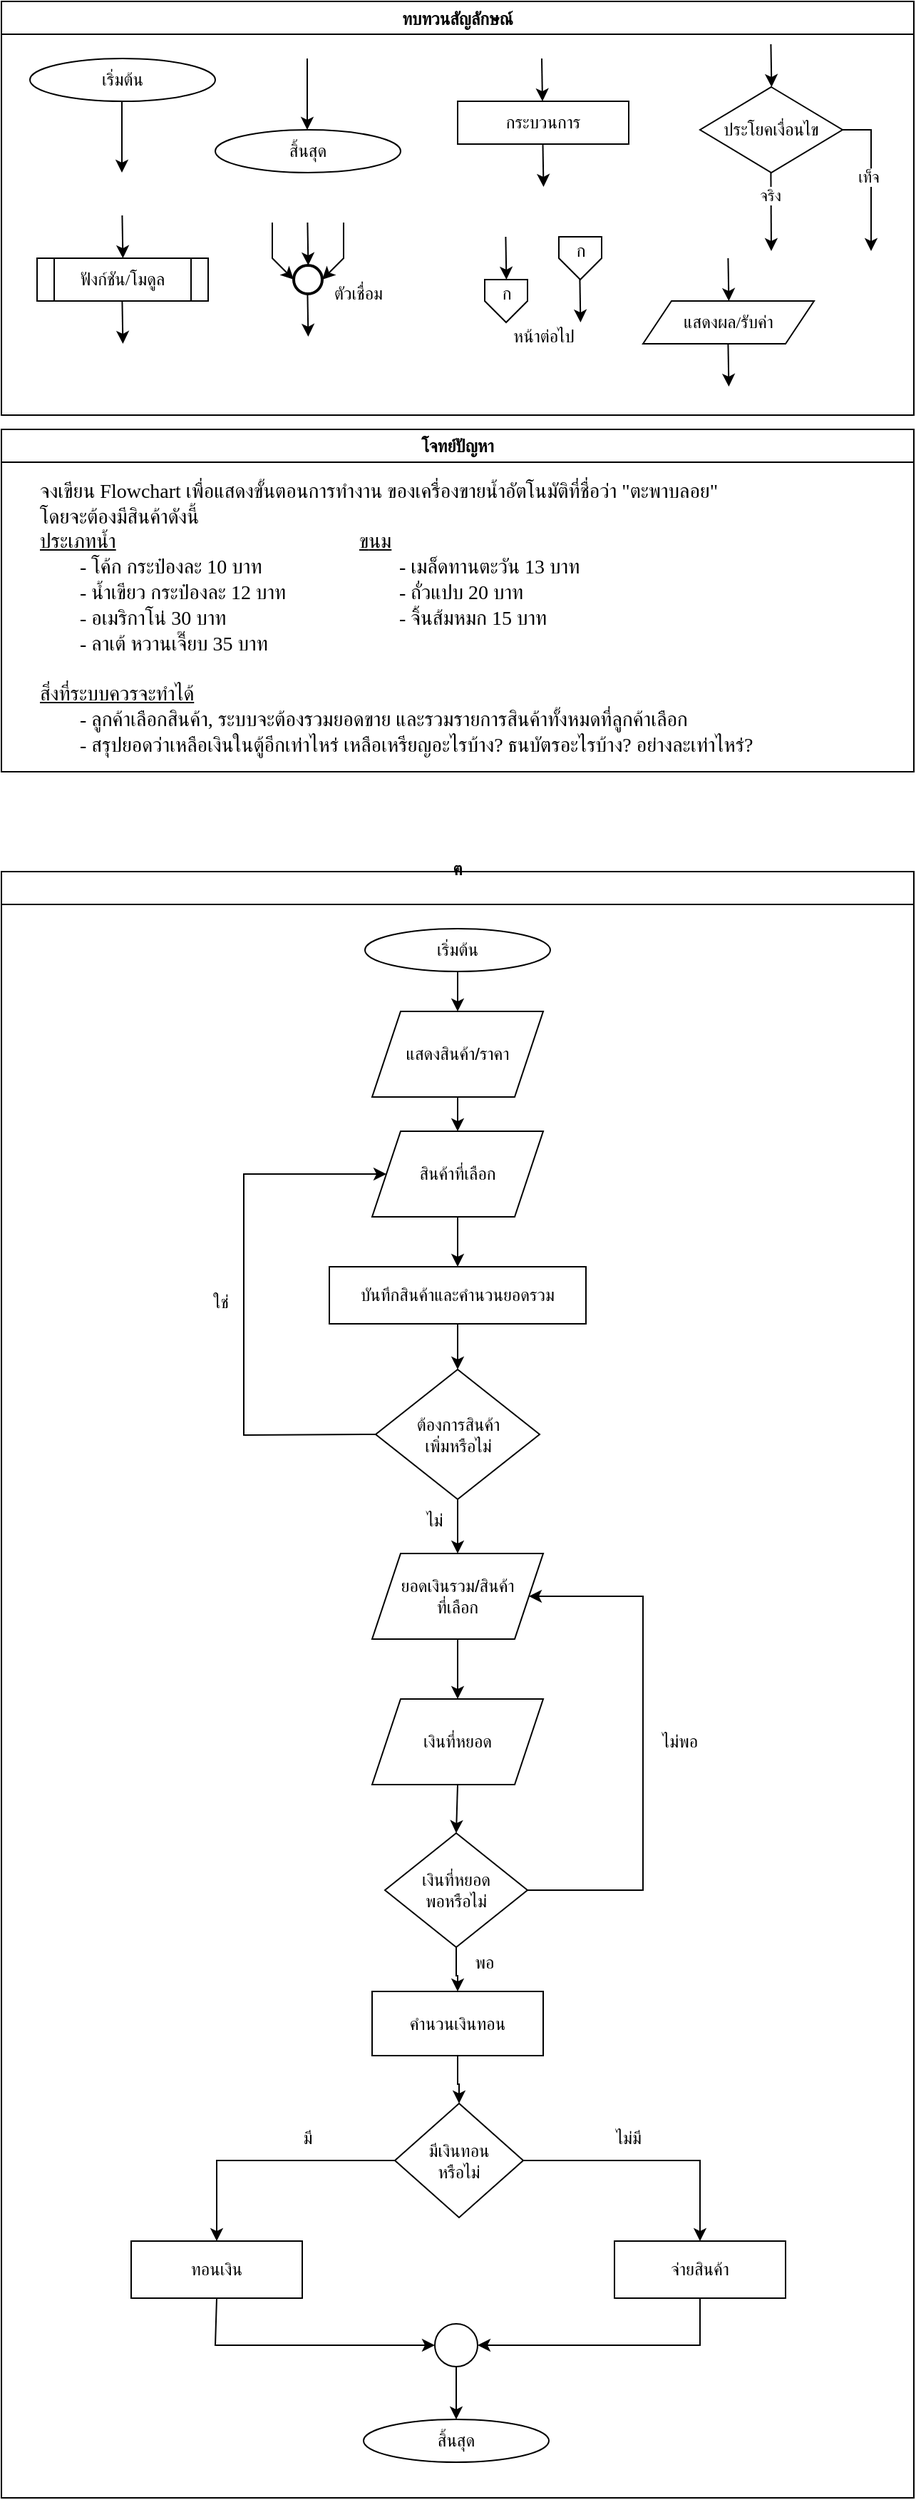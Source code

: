 <mxfile version="28.0.3">
  <diagram name="Page-1" id="lCVb-Hf2BrRugDM-XQiH">
    <mxGraphModel dx="1891" dy="622" grid="1" gridSize="10" guides="1" tooltips="1" connect="1" arrows="1" fold="1" page="1" pageScale="1" pageWidth="850" pageHeight="1100" math="0" shadow="0">
      <root>
        <mxCell id="0" />
        <mxCell id="1" parent="0" />
        <mxCell id="Lmfxl-HpZoTMKIEGASB5-1" value="ทบทวนสัญลักษณ์" style="swimlane;fontFamily=Sarabun;fontSource=https%3A%2F%2Ffonts.googleapis.com%2Fcss%3Ffamily%3DSarabun;" vertex="1" parent="1">
          <mxGeometry x="-720" y="20" width="640" height="290" as="geometry" />
        </mxCell>
        <mxCell id="Lmfxl-HpZoTMKIEGASB5-2" value="&lt;font data-font-src=&quot;https://fonts.googleapis.com/css?family=Sarabun&quot; face=&quot;Sarabun&quot;&gt;เริ่มต้น&lt;/font&gt;" style="ellipse;whiteSpace=wrap;html=1;" vertex="1" parent="Lmfxl-HpZoTMKIEGASB5-1">
          <mxGeometry x="20" y="40" width="130" height="30" as="geometry" />
        </mxCell>
        <mxCell id="Lmfxl-HpZoTMKIEGASB5-3" value="" style="endArrow=classic;html=1;rounded=0;" edge="1" parent="Lmfxl-HpZoTMKIEGASB5-1">
          <mxGeometry width="50" height="50" relative="1" as="geometry">
            <mxPoint x="84.5" y="70" as="sourcePoint" />
            <mxPoint x="84.5" y="120" as="targetPoint" />
          </mxGeometry>
        </mxCell>
        <mxCell id="Lmfxl-HpZoTMKIEGASB5-4" value="&lt;font face=&quot;Sarabun&quot;&gt;สิ้นสุด&lt;/font&gt;" style="ellipse;whiteSpace=wrap;html=1;" vertex="1" parent="Lmfxl-HpZoTMKIEGASB5-1">
          <mxGeometry x="150" y="90" width="130" height="30" as="geometry" />
        </mxCell>
        <mxCell id="Lmfxl-HpZoTMKIEGASB5-5" value="" style="endArrow=classic;html=1;rounded=0;" edge="1" parent="Lmfxl-HpZoTMKIEGASB5-1">
          <mxGeometry width="50" height="50" relative="1" as="geometry">
            <mxPoint x="214.5" y="40" as="sourcePoint" />
            <mxPoint x="214.5" y="90" as="targetPoint" />
          </mxGeometry>
        </mxCell>
        <mxCell id="Lmfxl-HpZoTMKIEGASB5-6" value="กระบวนการ" style="rounded=0;whiteSpace=wrap;html=1;fontFamily=Sarabun;fontSource=https%3A%2F%2Ffonts.googleapis.com%2Fcss%3Ffamily%3DSarabun;" vertex="1" parent="Lmfxl-HpZoTMKIEGASB5-1">
          <mxGeometry x="320" y="70" width="120" height="30" as="geometry" />
        </mxCell>
        <mxCell id="Lmfxl-HpZoTMKIEGASB5-7" value="" style="endArrow=classic;html=1;rounded=0;" edge="1" parent="Lmfxl-HpZoTMKIEGASB5-1">
          <mxGeometry width="50" height="50" relative="1" as="geometry">
            <mxPoint x="379" y="40" as="sourcePoint" />
            <mxPoint x="379.5" y="70" as="targetPoint" />
          </mxGeometry>
        </mxCell>
        <mxCell id="Lmfxl-HpZoTMKIEGASB5-8" value="" style="endArrow=classic;html=1;rounded=0;" edge="1" parent="Lmfxl-HpZoTMKIEGASB5-1">
          <mxGeometry width="50" height="50" relative="1" as="geometry">
            <mxPoint x="379.75" y="100" as="sourcePoint" />
            <mxPoint x="380.25" y="130" as="targetPoint" />
          </mxGeometry>
        </mxCell>
        <mxCell id="Lmfxl-HpZoTMKIEGASB5-9" value="ประโยคเงื่อนไข" style="rhombus;whiteSpace=wrap;html=1;fontFamily=Sarabun;fontSource=https%3A%2F%2Ffonts.googleapis.com%2Fcss%3Ffamily%3DSarabun;" vertex="1" parent="Lmfxl-HpZoTMKIEGASB5-1">
          <mxGeometry x="490" y="60" width="100" height="60" as="geometry" />
        </mxCell>
        <mxCell id="Lmfxl-HpZoTMKIEGASB5-10" value="" style="endArrow=classic;html=1;rounded=0;" edge="1" parent="Lmfxl-HpZoTMKIEGASB5-1">
          <mxGeometry width="50" height="50" relative="1" as="geometry">
            <mxPoint x="539.71" y="30" as="sourcePoint" />
            <mxPoint x="540.21" y="60" as="targetPoint" />
          </mxGeometry>
        </mxCell>
        <mxCell id="Lmfxl-HpZoTMKIEGASB5-11" value="" style="endArrow=classic;html=1;rounded=0;" edge="1" parent="Lmfxl-HpZoTMKIEGASB5-1">
          <mxGeometry width="50" height="50" relative="1" as="geometry">
            <mxPoint x="539.71" y="120" as="sourcePoint" />
            <mxPoint x="540" y="175" as="targetPoint" />
          </mxGeometry>
        </mxCell>
        <mxCell id="Lmfxl-HpZoTMKIEGASB5-12" value="จริง" style="edgeLabel;html=1;align=center;verticalAlign=middle;resizable=0;points=[];fontFamily=Sarabun;fontSource=https%3A%2F%2Ffonts.googleapis.com%2Fcss%3Ffamily%3DSarabun;" vertex="1" connectable="0" parent="Lmfxl-HpZoTMKIEGASB5-11">
          <mxGeometry x="-0.414" y="-1" relative="1" as="geometry">
            <mxPoint as="offset" />
          </mxGeometry>
        </mxCell>
        <mxCell id="Lmfxl-HpZoTMKIEGASB5-13" value="" style="endArrow=classic;html=1;rounded=0;exitX=1;exitY=0.5;exitDx=0;exitDy=0;" edge="1" parent="Lmfxl-HpZoTMKIEGASB5-1" source="Lmfxl-HpZoTMKIEGASB5-9">
          <mxGeometry width="50" height="50" relative="1" as="geometry">
            <mxPoint x="620" y="95" as="sourcePoint" />
            <mxPoint x="610" y="175" as="targetPoint" />
            <Array as="points">
              <mxPoint x="610" y="90" />
            </Array>
          </mxGeometry>
        </mxCell>
        <mxCell id="Lmfxl-HpZoTMKIEGASB5-14" value="&lt;font data-font-src=&quot;https://fonts.googleapis.com/css?family=Sarabun&quot; face=&quot;Sarabun&quot;&gt;เท็จ&lt;/font&gt;" style="edgeLabel;html=1;align=center;verticalAlign=middle;resizable=0;points=[];" vertex="1" connectable="0" parent="Lmfxl-HpZoTMKIEGASB5-13">
          <mxGeometry x="-0.002" y="-2" relative="1" as="geometry">
            <mxPoint as="offset" />
          </mxGeometry>
        </mxCell>
        <mxCell id="Lmfxl-HpZoTMKIEGASB5-15" value="&lt;font data-font-src=&quot;https://fonts.googleapis.com/css?family=Sarabun&quot; face=&quot;Sarabun&quot;&gt;ฟังก์ชัน/โมดูล&lt;/font&gt;" style="shape=process;whiteSpace=wrap;html=1;backgroundOutline=1;" vertex="1" parent="Lmfxl-HpZoTMKIEGASB5-1">
          <mxGeometry x="25" y="180" width="120" height="30" as="geometry" />
        </mxCell>
        <mxCell id="Lmfxl-HpZoTMKIEGASB5-16" value="" style="endArrow=classic;html=1;rounded=0;" edge="1" parent="Lmfxl-HpZoTMKIEGASB5-1">
          <mxGeometry width="50" height="50" relative="1" as="geometry">
            <mxPoint x="84.71" y="150" as="sourcePoint" />
            <mxPoint x="85.21" y="180" as="targetPoint" />
          </mxGeometry>
        </mxCell>
        <mxCell id="Lmfxl-HpZoTMKIEGASB5-17" value="" style="endArrow=classic;html=1;rounded=0;" edge="1" parent="Lmfxl-HpZoTMKIEGASB5-1">
          <mxGeometry width="50" height="50" relative="1" as="geometry">
            <mxPoint x="84.71" y="210" as="sourcePoint" />
            <mxPoint x="85.21" y="240" as="targetPoint" />
          </mxGeometry>
        </mxCell>
        <mxCell id="Lmfxl-HpZoTMKIEGASB5-18" value="" style="strokeWidth=2;html=1;shape=mxgraph.flowchart.start_2;whiteSpace=wrap;" vertex="1" parent="Lmfxl-HpZoTMKIEGASB5-1">
          <mxGeometry x="205" y="185" width="20" height="20" as="geometry" />
        </mxCell>
        <mxCell id="Lmfxl-HpZoTMKIEGASB5-19" value="" style="endArrow=classic;html=1;rounded=0;" edge="1" parent="Lmfxl-HpZoTMKIEGASB5-1">
          <mxGeometry width="50" height="50" relative="1" as="geometry">
            <mxPoint x="214.71" y="155" as="sourcePoint" />
            <mxPoint x="215.21" y="185" as="targetPoint" />
          </mxGeometry>
        </mxCell>
        <mxCell id="Lmfxl-HpZoTMKIEGASB5-20" value="" style="endArrow=classic;html=1;rounded=0;entryX=0;entryY=0.5;entryDx=0;entryDy=0;entryPerimeter=0;" edge="1" parent="Lmfxl-HpZoTMKIEGASB5-1" target="Lmfxl-HpZoTMKIEGASB5-18">
          <mxGeometry width="50" height="50" relative="1" as="geometry">
            <mxPoint x="190.0" y="155" as="sourcePoint" />
            <mxPoint x="190.5" y="185" as="targetPoint" />
            <Array as="points">
              <mxPoint x="190" y="180" />
            </Array>
          </mxGeometry>
        </mxCell>
        <mxCell id="Lmfxl-HpZoTMKIEGASB5-21" value="" style="endArrow=classic;html=1;rounded=0;entryX=1;entryY=0.5;entryDx=0;entryDy=0;entryPerimeter=0;" edge="1" parent="Lmfxl-HpZoTMKIEGASB5-1" target="Lmfxl-HpZoTMKIEGASB5-18">
          <mxGeometry width="50" height="50" relative="1" as="geometry">
            <mxPoint x="240.0" y="155" as="sourcePoint" />
            <mxPoint x="240.5" y="185" as="targetPoint" />
            <Array as="points">
              <mxPoint x="240" y="180" />
            </Array>
          </mxGeometry>
        </mxCell>
        <mxCell id="Lmfxl-HpZoTMKIEGASB5-22" value="" style="endArrow=classic;html=1;rounded=0;" edge="1" parent="Lmfxl-HpZoTMKIEGASB5-1">
          <mxGeometry width="50" height="50" relative="1" as="geometry">
            <mxPoint x="214.71" y="205" as="sourcePoint" />
            <mxPoint x="215.21" y="235" as="targetPoint" />
          </mxGeometry>
        </mxCell>
        <mxCell id="Lmfxl-HpZoTMKIEGASB5-23" value="&lt;font data-font-src=&quot;https://fonts.googleapis.com/css?family=Sarabun&quot; face=&quot;Sarabun&quot;&gt;ตัวเชื่อม&lt;/font&gt;" style="text;html=1;align=center;verticalAlign=middle;resizable=0;points=[];autosize=1;strokeColor=none;fillColor=none;" vertex="1" parent="Lmfxl-HpZoTMKIEGASB5-1">
          <mxGeometry x="220" y="190" width="60" height="30" as="geometry" />
        </mxCell>
        <mxCell id="Lmfxl-HpZoTMKIEGASB5-24" value="" style="endArrow=classic;html=1;rounded=0;" edge="1" parent="Lmfxl-HpZoTMKIEGASB5-1">
          <mxGeometry width="50" height="50" relative="1" as="geometry">
            <mxPoint x="353.71" y="165" as="sourcePoint" />
            <mxPoint x="354.21" y="195" as="targetPoint" />
          </mxGeometry>
        </mxCell>
        <mxCell id="Lmfxl-HpZoTMKIEGASB5-25" value="" style="verticalLabelPosition=bottom;verticalAlign=top;html=1;shape=offPageConnector;rounded=0;size=0.5;" vertex="1" parent="Lmfxl-HpZoTMKIEGASB5-1">
          <mxGeometry x="339" y="195" width="30" height="30" as="geometry" />
        </mxCell>
        <mxCell id="Lmfxl-HpZoTMKIEGASB5-26" value="" style="endArrow=classic;html=1;rounded=0;" edge="1" parent="Lmfxl-HpZoTMKIEGASB5-1">
          <mxGeometry width="50" height="50" relative="1" as="geometry">
            <mxPoint x="405.71" y="195" as="sourcePoint" />
            <mxPoint x="406.21" y="225" as="targetPoint" />
          </mxGeometry>
        </mxCell>
        <mxCell id="Lmfxl-HpZoTMKIEGASB5-27" value="" style="verticalLabelPosition=bottom;verticalAlign=top;html=1;shape=offPageConnector;rounded=0;size=0.5;" vertex="1" parent="Lmfxl-HpZoTMKIEGASB5-1">
          <mxGeometry x="391" y="165" width="30" height="30" as="geometry" />
        </mxCell>
        <mxCell id="Lmfxl-HpZoTMKIEGASB5-28" value="หน้าต่อไป" style="text;html=1;align=center;verticalAlign=middle;resizable=0;points=[];autosize=1;strokeColor=none;fillColor=none;fontFamily=Sarabun;fontSource=https%3A%2F%2Ffonts.googleapis.com%2Fcss%3Ffamily%3DSarabun;" vertex="1" parent="Lmfxl-HpZoTMKIEGASB5-1">
          <mxGeometry x="345" y="220" width="70" height="30" as="geometry" />
        </mxCell>
        <mxCell id="Lmfxl-HpZoTMKIEGASB5-29" value="ก" style="text;html=1;align=center;verticalAlign=middle;resizable=0;points=[];autosize=1;strokeColor=none;fillColor=none;fontFamily=Sarabun;fontSource=https%3A%2F%2Ffonts.googleapis.com%2Fcss%3Ffamily%3DSarabun;" vertex="1" parent="Lmfxl-HpZoTMKIEGASB5-1">
          <mxGeometry x="339" y="190" width="30" height="30" as="geometry" />
        </mxCell>
        <mxCell id="Lmfxl-HpZoTMKIEGASB5-30" value="ก" style="text;html=1;align=center;verticalAlign=middle;resizable=0;points=[];autosize=1;strokeColor=none;fillColor=none;fontFamily=Sarabun;fontSource=https%3A%2F%2Ffonts.googleapis.com%2Fcss%3Ffamily%3DSarabun;" vertex="1" parent="Lmfxl-HpZoTMKIEGASB5-1">
          <mxGeometry x="391" y="160" width="30" height="30" as="geometry" />
        </mxCell>
        <mxCell id="Lmfxl-HpZoTMKIEGASB5-31" value="แสดงผล/รับค่า" style="shape=parallelogram;perimeter=parallelogramPerimeter;whiteSpace=wrap;html=1;fixedSize=1;fontFamily=Sarabun;fontSource=https%3A%2F%2Ffonts.googleapis.com%2Fcss%3Ffamily%3DSarabun;" vertex="1" parent="Lmfxl-HpZoTMKIEGASB5-1">
          <mxGeometry x="450" y="210" width="120" height="30" as="geometry" />
        </mxCell>
        <mxCell id="Lmfxl-HpZoTMKIEGASB5-32" value="" style="endArrow=classic;html=1;rounded=0;" edge="1" parent="Lmfxl-HpZoTMKIEGASB5-1">
          <mxGeometry width="50" height="50" relative="1" as="geometry">
            <mxPoint x="509.71" y="180" as="sourcePoint" />
            <mxPoint x="510.21" y="210" as="targetPoint" />
          </mxGeometry>
        </mxCell>
        <mxCell id="Lmfxl-HpZoTMKIEGASB5-33" value="" style="endArrow=classic;html=1;rounded=0;" edge="1" parent="Lmfxl-HpZoTMKIEGASB5-1">
          <mxGeometry width="50" height="50" relative="1" as="geometry">
            <mxPoint x="509.71" y="240" as="sourcePoint" />
            <mxPoint x="510.21" y="270" as="targetPoint" />
          </mxGeometry>
        </mxCell>
        <mxCell id="Lmfxl-HpZoTMKIEGASB5-34" value="ฅ&#xa;&#xa;" style="swimlane;fontFamily=Sarabun;fontSource=https%3A%2F%2Ffonts.googleapis.com%2Fcss%3Ffamily%3DSarabun;" vertex="1" parent="1">
          <mxGeometry x="-720" y="630" width="640" height="1140" as="geometry" />
        </mxCell>
        <mxCell id="Lmfxl-HpZoTMKIEGASB5-35" value="&lt;font data-font-src=&quot;https://fonts.googleapis.com/css?family=Sarabun&quot; face=&quot;Sarabun&quot;&gt;เริ่มต้น&lt;/font&gt;" style="ellipse;whiteSpace=wrap;html=1;" vertex="1" parent="Lmfxl-HpZoTMKIEGASB5-34">
          <mxGeometry x="255" y="40" width="130" height="30" as="geometry" />
        </mxCell>
        <mxCell id="Lmfxl-HpZoTMKIEGASB5-36" value="&lt;font face=&quot;Sarabun&quot;&gt;สิ้นสุด&lt;/font&gt;" style="ellipse;whiteSpace=wrap;html=1;" vertex="1" parent="Lmfxl-HpZoTMKIEGASB5-34">
          <mxGeometry x="254" y="1085" width="130" height="30" as="geometry" />
        </mxCell>
        <mxCell id="Lmfxl-HpZoTMKIEGASB5-40" value="แสดงสินค้า/ราคา" style="shape=parallelogram;perimeter=parallelogramPerimeter;whiteSpace=wrap;html=1;fixedSize=1;" vertex="1" parent="Lmfxl-HpZoTMKIEGASB5-34">
          <mxGeometry x="260" y="98" width="120" height="60" as="geometry" />
        </mxCell>
        <mxCell id="Lmfxl-HpZoTMKIEGASB5-41" style="edgeStyle=orthogonalEdgeStyle;rounded=0;orthogonalLoop=1;jettySize=auto;html=1;exitX=0.5;exitY=1;exitDx=0;exitDy=0;" edge="1" parent="Lmfxl-HpZoTMKIEGASB5-34" source="Lmfxl-HpZoTMKIEGASB5-40" target="Lmfxl-HpZoTMKIEGASB5-40">
          <mxGeometry relative="1" as="geometry" />
        </mxCell>
        <mxCell id="Lmfxl-HpZoTMKIEGASB5-42" value="สินค้าที่เลือก" style="shape=parallelogram;perimeter=parallelogramPerimeter;whiteSpace=wrap;html=1;fixedSize=1;" vertex="1" parent="Lmfxl-HpZoTMKIEGASB5-34">
          <mxGeometry x="260" y="182" width="120" height="60" as="geometry" />
        </mxCell>
        <mxCell id="Lmfxl-HpZoTMKIEGASB5-43" value="บันทึกสินค้าและคำนวนยอดรวม" style="rounded=0;whiteSpace=wrap;html=1;" vertex="1" parent="Lmfxl-HpZoTMKIEGASB5-34">
          <mxGeometry x="230" y="277" width="180" height="40" as="geometry" />
        </mxCell>
        <mxCell id="Lmfxl-HpZoTMKIEGASB5-44" value="ต้องการสินค้า&lt;div&gt;เพิ่มหรือไม่&lt;/div&gt;" style="rhombus;whiteSpace=wrap;html=1;" vertex="1" parent="Lmfxl-HpZoTMKIEGASB5-34">
          <mxGeometry x="262.5" y="349" width="115" height="91" as="geometry" />
        </mxCell>
        <mxCell id="Lmfxl-HpZoTMKIEGASB5-45" value="" style="endArrow=classic;html=1;rounded=0;exitX=0;exitY=0.5;exitDx=0;exitDy=0;entryX=0;entryY=0.5;entryDx=0;entryDy=0;" edge="1" parent="Lmfxl-HpZoTMKIEGASB5-34" source="Lmfxl-HpZoTMKIEGASB5-44" target="Lmfxl-HpZoTMKIEGASB5-42">
          <mxGeometry width="50" height="50" relative="1" as="geometry">
            <mxPoint x="240" y="400" as="sourcePoint" />
            <mxPoint x="200" y="220" as="targetPoint" />
            <Array as="points">
              <mxPoint x="170" y="395" />
              <mxPoint x="170" y="300" />
              <mxPoint x="170" y="212" />
            </Array>
          </mxGeometry>
        </mxCell>
        <mxCell id="Lmfxl-HpZoTMKIEGASB5-46" value="ยอดเงินรวม/สินค้า&lt;div&gt;ที่เลือก&lt;/div&gt;" style="shape=parallelogram;perimeter=parallelogramPerimeter;whiteSpace=wrap;html=1;fixedSize=1;" vertex="1" parent="Lmfxl-HpZoTMKIEGASB5-34">
          <mxGeometry x="260" y="478" width="120" height="60" as="geometry" />
        </mxCell>
        <mxCell id="Lmfxl-HpZoTMKIEGASB5-47" value="เงินที่หยอด" style="shape=parallelogram;perimeter=parallelogramPerimeter;whiteSpace=wrap;html=1;fixedSize=1;" vertex="1" parent="Lmfxl-HpZoTMKIEGASB5-34">
          <mxGeometry x="260" y="580" width="120" height="60" as="geometry" />
        </mxCell>
        <mxCell id="Lmfxl-HpZoTMKIEGASB5-52" value="" style="edgeStyle=orthogonalEdgeStyle;rounded=0;orthogonalLoop=1;jettySize=auto;html=1;entryX=1;entryY=0.5;entryDx=0;entryDy=0;" edge="1" parent="Lmfxl-HpZoTMKIEGASB5-34" source="Lmfxl-HpZoTMKIEGASB5-48" target="Lmfxl-HpZoTMKIEGASB5-46">
          <mxGeometry relative="1" as="geometry">
            <mxPoint x="200" y="500" as="targetPoint" />
            <Array as="points">
              <mxPoint x="450" y="714" />
              <mxPoint x="450" y="508" />
            </Array>
          </mxGeometry>
        </mxCell>
        <mxCell id="Lmfxl-HpZoTMKIEGASB5-54" value="" style="edgeStyle=orthogonalEdgeStyle;rounded=0;orthogonalLoop=1;jettySize=auto;html=1;" edge="1" parent="Lmfxl-HpZoTMKIEGASB5-34" source="Lmfxl-HpZoTMKIEGASB5-48" target="Lmfxl-HpZoTMKIEGASB5-53">
          <mxGeometry relative="1" as="geometry" />
        </mxCell>
        <mxCell id="Lmfxl-HpZoTMKIEGASB5-48" value="เงินที่หยอด&lt;div&gt;พอหรือไม่&lt;/div&gt;" style="rhombus;whiteSpace=wrap;html=1;" vertex="1" parent="Lmfxl-HpZoTMKIEGASB5-34">
          <mxGeometry x="269" y="674" width="100" height="80" as="geometry" />
        </mxCell>
        <mxCell id="Lmfxl-HpZoTMKIEGASB5-56" value="" style="edgeStyle=orthogonalEdgeStyle;rounded=0;orthogonalLoop=1;jettySize=auto;html=1;" edge="1" parent="Lmfxl-HpZoTMKIEGASB5-34" source="Lmfxl-HpZoTMKIEGASB5-53" target="Lmfxl-HpZoTMKIEGASB5-55">
          <mxGeometry relative="1" as="geometry" />
        </mxCell>
        <mxCell id="Lmfxl-HpZoTMKIEGASB5-53" value="คำนวนเงินทอน" style="whiteSpace=wrap;html=1;" vertex="1" parent="Lmfxl-HpZoTMKIEGASB5-34">
          <mxGeometry x="260" y="785" width="120" height="45" as="geometry" />
        </mxCell>
        <mxCell id="Lmfxl-HpZoTMKIEGASB5-58" value="" style="edgeStyle=orthogonalEdgeStyle;rounded=0;orthogonalLoop=1;jettySize=auto;html=1;" edge="1" parent="Lmfxl-HpZoTMKIEGASB5-34" source="Lmfxl-HpZoTMKIEGASB5-55" target="Lmfxl-HpZoTMKIEGASB5-57">
          <mxGeometry relative="1" as="geometry" />
        </mxCell>
        <mxCell id="Lmfxl-HpZoTMKIEGASB5-60" value="" style="edgeStyle=orthogonalEdgeStyle;rounded=0;orthogonalLoop=1;jettySize=auto;html=1;" edge="1" parent="Lmfxl-HpZoTMKIEGASB5-34" source="Lmfxl-HpZoTMKIEGASB5-55" target="Lmfxl-HpZoTMKIEGASB5-59">
          <mxGeometry relative="1" as="geometry" />
        </mxCell>
        <mxCell id="Lmfxl-HpZoTMKIEGASB5-55" value="มีเงินทอน&lt;div&gt;หรือไม่&lt;/div&gt;" style="rhombus;whiteSpace=wrap;html=1;" vertex="1" parent="Lmfxl-HpZoTMKIEGASB5-34">
          <mxGeometry x="276" y="863.5" width="90" height="80" as="geometry" />
        </mxCell>
        <mxCell id="Lmfxl-HpZoTMKIEGASB5-57" value="ทอนเงิน" style="whiteSpace=wrap;html=1;" vertex="1" parent="Lmfxl-HpZoTMKIEGASB5-34">
          <mxGeometry x="91" y="960" width="120" height="40" as="geometry" />
        </mxCell>
        <mxCell id="Lmfxl-HpZoTMKIEGASB5-59" value="จ่ายสินค้า" style="whiteSpace=wrap;html=1;" vertex="1" parent="Lmfxl-HpZoTMKIEGASB5-34">
          <mxGeometry x="430" y="960" width="120" height="40" as="geometry" />
        </mxCell>
        <mxCell id="Lmfxl-HpZoTMKIEGASB5-61" value="" style="ellipse;whiteSpace=wrap;html=1;aspect=fixed;" vertex="1" parent="Lmfxl-HpZoTMKIEGASB5-34">
          <mxGeometry x="304" y="1018" width="30" height="30" as="geometry" />
        </mxCell>
        <mxCell id="Lmfxl-HpZoTMKIEGASB5-62" value="" style="endArrow=classic;html=1;rounded=0;exitX=0.5;exitY=1;exitDx=0;exitDy=0;entryX=1;entryY=0.5;entryDx=0;entryDy=0;" edge="1" parent="Lmfxl-HpZoTMKIEGASB5-34" source="Lmfxl-HpZoTMKIEGASB5-59" target="Lmfxl-HpZoTMKIEGASB5-61">
          <mxGeometry width="50" height="50" relative="1" as="geometry">
            <mxPoint x="440" y="940" as="sourcePoint" />
            <mxPoint x="490" y="890" as="targetPoint" />
            <Array as="points">
              <mxPoint x="490" y="1033" />
            </Array>
          </mxGeometry>
        </mxCell>
        <mxCell id="Lmfxl-HpZoTMKIEGASB5-63" value="" style="endArrow=classic;html=1;rounded=0;exitX=0.5;exitY=1;exitDx=0;exitDy=0;entryX=0;entryY=0.5;entryDx=0;entryDy=0;" edge="1" parent="Lmfxl-HpZoTMKIEGASB5-34" source="Lmfxl-HpZoTMKIEGASB5-57" target="Lmfxl-HpZoTMKIEGASB5-61">
          <mxGeometry width="50" height="50" relative="1" as="geometry">
            <mxPoint x="440" y="940" as="sourcePoint" />
            <mxPoint x="490" y="890" as="targetPoint" />
            <Array as="points">
              <mxPoint x="150" y="1033" />
            </Array>
          </mxGeometry>
        </mxCell>
        <mxCell id="Lmfxl-HpZoTMKIEGASB5-64" value="" style="endArrow=classic;html=1;rounded=0;exitX=0.5;exitY=1;exitDx=0;exitDy=0;entryX=0.5;entryY=0;entryDx=0;entryDy=0;" edge="1" parent="Lmfxl-HpZoTMKIEGASB5-34" source="Lmfxl-HpZoTMKIEGASB5-61" target="Lmfxl-HpZoTMKIEGASB5-36">
          <mxGeometry width="50" height="50" relative="1" as="geometry">
            <mxPoint x="440" y="940" as="sourcePoint" />
            <mxPoint x="490" y="890" as="targetPoint" />
          </mxGeometry>
        </mxCell>
        <mxCell id="Lmfxl-HpZoTMKIEGASB5-65" value="" style="endArrow=classic;html=1;rounded=0;exitX=0.5;exitY=1;exitDx=0;exitDy=0;entryX=0.5;entryY=0;entryDx=0;entryDy=0;" edge="1" parent="Lmfxl-HpZoTMKIEGASB5-34" source="Lmfxl-HpZoTMKIEGASB5-46" target="Lmfxl-HpZoTMKIEGASB5-47">
          <mxGeometry width="50" height="50" relative="1" as="geometry">
            <mxPoint x="440" y="660" as="sourcePoint" />
            <mxPoint x="490" y="610" as="targetPoint" />
          </mxGeometry>
        </mxCell>
        <mxCell id="Lmfxl-HpZoTMKIEGASB5-66" value="" style="endArrow=classic;html=1;rounded=0;exitX=0.5;exitY=1;exitDx=0;exitDy=0;entryX=0.5;entryY=0;entryDx=0;entryDy=0;" edge="1" parent="Lmfxl-HpZoTMKIEGASB5-34" source="Lmfxl-HpZoTMKIEGASB5-44" target="Lmfxl-HpZoTMKIEGASB5-46">
          <mxGeometry width="50" height="50" relative="1" as="geometry">
            <mxPoint x="440" y="470" as="sourcePoint" />
            <mxPoint x="490" y="420" as="targetPoint" />
          </mxGeometry>
        </mxCell>
        <mxCell id="Lmfxl-HpZoTMKIEGASB5-67" value="" style="endArrow=classic;html=1;rounded=0;exitX=0.5;exitY=1;exitDx=0;exitDy=0;entryX=0.5;entryY=0;entryDx=0;entryDy=0;" edge="1" parent="Lmfxl-HpZoTMKIEGASB5-34" source="Lmfxl-HpZoTMKIEGASB5-35" target="Lmfxl-HpZoTMKIEGASB5-40">
          <mxGeometry width="50" height="50" relative="1" as="geometry">
            <mxPoint x="440" y="200" as="sourcePoint" />
            <mxPoint x="490" y="150" as="targetPoint" />
          </mxGeometry>
        </mxCell>
        <mxCell id="Lmfxl-HpZoTMKIEGASB5-68" value="" style="endArrow=classic;html=1;rounded=0;exitX=0.5;exitY=1;exitDx=0;exitDy=0;entryX=0.5;entryY=0;entryDx=0;entryDy=0;" edge="1" parent="Lmfxl-HpZoTMKIEGASB5-34" source="Lmfxl-HpZoTMKIEGASB5-40" target="Lmfxl-HpZoTMKIEGASB5-42">
          <mxGeometry width="50" height="50" relative="1" as="geometry">
            <mxPoint x="440" y="200" as="sourcePoint" />
            <mxPoint x="490" y="150" as="targetPoint" />
          </mxGeometry>
        </mxCell>
        <mxCell id="Lmfxl-HpZoTMKIEGASB5-69" value="" style="endArrow=classic;html=1;rounded=0;exitX=0.5;exitY=1;exitDx=0;exitDy=0;entryX=0.5;entryY=0;entryDx=0;entryDy=0;" edge="1" parent="Lmfxl-HpZoTMKIEGASB5-34" source="Lmfxl-HpZoTMKIEGASB5-42" target="Lmfxl-HpZoTMKIEGASB5-43">
          <mxGeometry width="50" height="50" relative="1" as="geometry">
            <mxPoint x="440" y="330" as="sourcePoint" />
            <mxPoint x="490" y="280" as="targetPoint" />
          </mxGeometry>
        </mxCell>
        <mxCell id="Lmfxl-HpZoTMKIEGASB5-70" value="" style="endArrow=classic;html=1;rounded=0;exitX=0.5;exitY=1;exitDx=0;exitDy=0;entryX=0.5;entryY=0;entryDx=0;entryDy=0;" edge="1" parent="Lmfxl-HpZoTMKIEGASB5-34" source="Lmfxl-HpZoTMKIEGASB5-43" target="Lmfxl-HpZoTMKIEGASB5-44">
          <mxGeometry width="50" height="50" relative="1" as="geometry">
            <mxPoint x="440" y="370" as="sourcePoint" />
            <mxPoint x="490" y="320" as="targetPoint" />
          </mxGeometry>
        </mxCell>
        <mxCell id="Lmfxl-HpZoTMKIEGASB5-71" value="ใช่" style="text;html=1;align=center;verticalAlign=middle;whiteSpace=wrap;rounded=0;" vertex="1" parent="Lmfxl-HpZoTMKIEGASB5-34">
          <mxGeometry x="124" y="287" width="60" height="30" as="geometry" />
        </mxCell>
        <mxCell id="Lmfxl-HpZoTMKIEGASB5-72" value="ไม่" style="text;html=1;align=center;verticalAlign=middle;whiteSpace=wrap;rounded=0;" vertex="1" parent="Lmfxl-HpZoTMKIEGASB5-34">
          <mxGeometry x="274" y="440" width="60" height="30" as="geometry" />
        </mxCell>
        <mxCell id="Lmfxl-HpZoTMKIEGASB5-73" value="" style="endArrow=classic;html=1;rounded=0;exitX=0.5;exitY=1;exitDx=0;exitDy=0;entryX=0.5;entryY=0;entryDx=0;entryDy=0;" edge="1" parent="Lmfxl-HpZoTMKIEGASB5-34" source="Lmfxl-HpZoTMKIEGASB5-47" target="Lmfxl-HpZoTMKIEGASB5-48">
          <mxGeometry width="50" height="50" relative="1" as="geometry">
            <mxPoint x="440" y="710" as="sourcePoint" />
            <mxPoint x="490" y="660" as="targetPoint" />
          </mxGeometry>
        </mxCell>
        <mxCell id="Lmfxl-HpZoTMKIEGASB5-74" value="ไม่พอ" style="text;html=1;align=center;verticalAlign=middle;whiteSpace=wrap;rounded=0;" vertex="1" parent="Lmfxl-HpZoTMKIEGASB5-34">
          <mxGeometry x="446" y="595" width="60" height="30" as="geometry" />
        </mxCell>
        <mxCell id="Lmfxl-HpZoTMKIEGASB5-75" value="พอ" style="text;html=1;align=center;verticalAlign=middle;whiteSpace=wrap;rounded=0;" vertex="1" parent="Lmfxl-HpZoTMKIEGASB5-34">
          <mxGeometry x="309" y="750" width="60" height="30" as="geometry" />
        </mxCell>
        <mxCell id="Lmfxl-HpZoTMKIEGASB5-76" value="มี" style="text;html=1;align=center;verticalAlign=middle;whiteSpace=wrap;rounded=0;" vertex="1" parent="Lmfxl-HpZoTMKIEGASB5-34">
          <mxGeometry x="185" y="873" width="60" height="30" as="geometry" />
        </mxCell>
        <mxCell id="Lmfxl-HpZoTMKIEGASB5-77" value="ไม่มี" style="text;html=1;align=center;verticalAlign=middle;whiteSpace=wrap;rounded=0;" vertex="1" parent="Lmfxl-HpZoTMKIEGASB5-34">
          <mxGeometry x="410" y="873" width="60" height="30" as="geometry" />
        </mxCell>
        <mxCell id="Lmfxl-HpZoTMKIEGASB5-37" value="&lt;font data-font-src=&quot;https://fonts.googleapis.com/css?family=Sarabun&quot; face=&quot;Sarabun&quot;&gt;โจทย์ปัญหา&lt;/font&gt;" style="swimlane;whiteSpace=wrap;html=1;" vertex="1" parent="1">
          <mxGeometry x="-720" y="320" width="640" height="240" as="geometry" />
        </mxCell>
        <mxCell id="Lmfxl-HpZoTMKIEGASB5-38" value="&lt;font data-font-src=&quot;https://fonts.googleapis.com/css?family=Sarabun&quot; face=&quot;Sarabun&quot; style=&quot;font-size: 14px;&quot;&gt;จงเขียน Flowchart เพื่อแสดงขั้นตอนการทำงาน ของเครื่องขายน้ำอัตโนมัติที่ชื่อว่า &quot;ตะพาบลอย&quot;&lt;br&gt;โดยจะต้องมีสินค้าดังนี้&lt;br&gt;&lt;u&gt;ประเภทน้ำ&lt;span style=&quot;white-space: pre;&quot;&gt;&#x9;&lt;/span&gt;&lt;span style=&quot;white-space: pre;&quot;&gt;&#x9;&lt;/span&gt;&lt;span style=&quot;white-space: pre;&quot;&gt;&#x9;&lt;/span&gt;&lt;span style=&quot;white-space: pre;&quot;&gt;&#x9;&lt;/span&gt;&lt;span style=&quot;white-space: pre;&quot;&gt;&#x9;&lt;/span&gt;&lt;span style=&quot;white-space: pre;&quot;&gt;&#x9;&lt;span style=&quot;white-space: pre;&quot;&gt;&#x9;&lt;/span&gt;ข&lt;/span&gt;นม&lt;/u&gt;&lt;br&gt;&lt;span style=&quot;white-space: pre;&quot;&gt;&#x9;&lt;/span&gt;- โค้ก กระป๋องละ 10 บาท&lt;span style=&quot;white-space: pre;&quot;&gt;&#x9;&lt;/span&gt;&lt;span style=&quot;white-space: pre;&quot;&gt;&#x9;&lt;/span&gt;&lt;span style=&quot;white-space: pre;&quot;&gt;&#x9;&lt;/span&gt;&lt;span style=&quot;white-space: pre;&quot;&gt;&#x9;&lt;/span&gt;- เมล็ดทานตะวัน 13 บาท&lt;br&gt;&lt;span style=&quot;white-space: pre;&quot;&gt;&#x9;&lt;/span&gt;- น้ำเขียว กระป๋องละ 12 บาท&lt;span style=&quot;white-space: pre;&quot;&gt;&#x9;&lt;/span&gt;&lt;span style=&quot;white-space: pre;&quot;&gt;&#x9;&lt;/span&gt;&lt;span style=&quot;white-space: pre;&quot;&gt;&#x9;&lt;/span&gt;- ถั่วแปบ 20 บาท&lt;br&gt;&lt;span style=&quot;white-space: pre;&quot;&gt;&#x9;&lt;/span&gt;- อเมริกาโน่ 30 บาท&lt;span style=&quot;white-space: pre;&quot;&gt;&#x9;&lt;/span&gt;&lt;span style=&quot;white-space: pre;&quot;&gt;&#x9;&lt;/span&gt;&lt;span style=&quot;white-space: pre;&quot;&gt;&#x9;&lt;/span&gt;&lt;span style=&quot;white-space: pre;&quot;&gt;&#x9;&lt;/span&gt;&lt;span style=&quot;white-space: pre;&quot;&gt;&#x9;&lt;/span&gt;- จิ้นส้มหมก 15 บาท&lt;br&gt;&lt;span style=&quot;white-space: pre;&quot;&gt;&#x9;&lt;/span&gt;- ลาเต้ หวานเจี๊ยบ 35 บาท&lt;span style=&quot;white-space: pre;&quot;&gt;&#x9;&lt;/span&gt;&lt;br&gt;&lt;br&gt;&lt;u&gt;สิ่งที่ระบบควรจะทำได้&lt;/u&gt;&lt;br&gt;&lt;span style=&quot;white-space: pre;&quot;&gt;&#x9;&lt;/span&gt;- ลูกค้าเลือกสินค้า, ระบบจะต้องรวมยอดขาย และรวมรายการสินค้าทั้งหมดที่ลูกค้าเลือก&lt;br&gt;&lt;span style=&quot;white-space: pre;&quot;&gt;&#x9;&lt;/span&gt;- สรุปยอดว่าเหลือเงินในตู้อีกเท่าไหร่ เหลือเหรียญอะไรบ้าง? ธนบัตรอะไรบ้าง? อย่างละเท่าไหร่?&lt;br&gt;&lt;br&gt;&lt;br&gt;&lt;/font&gt;" style="text;html=1;align=left;verticalAlign=middle;resizable=0;points=[];autosize=1;strokeColor=none;fillColor=none;fontSize=14;" vertex="1" parent="Lmfxl-HpZoTMKIEGASB5-37">
          <mxGeometry x="25" y="30" width="580" height="240" as="geometry" />
        </mxCell>
      </root>
    </mxGraphModel>
  </diagram>
</mxfile>
